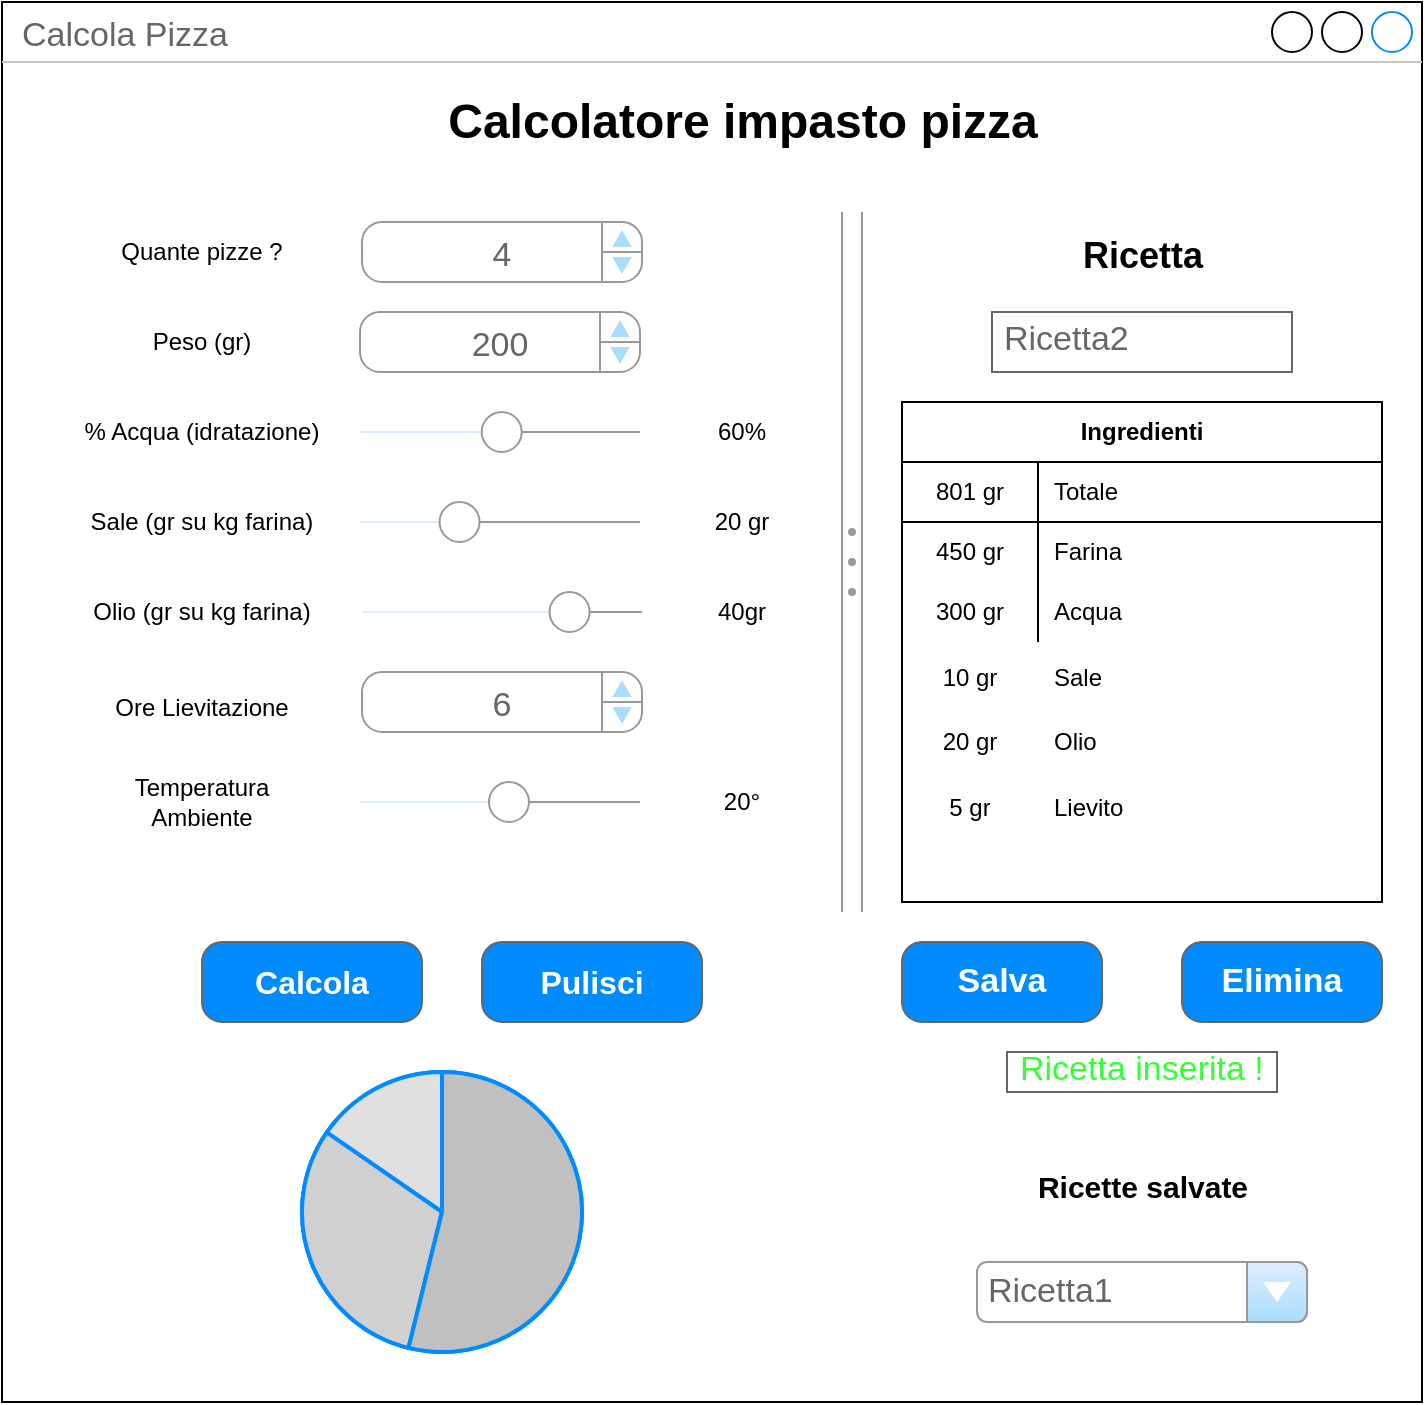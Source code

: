 <mxfile version="14.6.13" type="github" pages="2">
  <diagram id="ajXg00BSEDiz5AY4WQRb" name="Page-1">
    <mxGraphModel dx="1574" dy="1103" grid="1" gridSize="10" guides="1" tooltips="1" connect="1" arrows="1" fold="1" page="1" pageScale="1" pageWidth="827" pageHeight="1169" math="0" shadow="0">
      <root>
        <mxCell id="0" />
        <mxCell id="1" parent="0" />
        <mxCell id="noW3eaqpaG11b2CCaeyX-1" value="Calcola Pizza" style="strokeWidth=1;shadow=0;dashed=0;align=center;html=1;shape=mxgraph.mockup.containers.window;align=left;verticalAlign=top;spacingLeft=8;strokeColor2=#008cff;strokeColor3=#c4c4c4;fontColor=#666666;mainText=;fontSize=17;labelBackgroundColor=none;" parent="1" vertex="1">
          <mxGeometry x="140" y="50" width="710" height="700" as="geometry" />
        </mxCell>
        <mxCell id="noW3eaqpaG11b2CCaeyX-8" value="" style="verticalLabelPosition=bottom;shadow=0;dashed=0;align=center;html=1;verticalAlign=top;strokeWidth=1;shape=mxgraph.mockup.forms.horSlider;strokeColor=#999999;sliderStyle=basic;sliderPos=50.667;handleStyle=circle;fillColor2=#ddeeff;fillColor=#ffffff;" parent="1" vertex="1">
          <mxGeometry x="319" y="250" width="140" height="30" as="geometry" />
        </mxCell>
        <mxCell id="noW3eaqpaG11b2CCaeyX-9" value="&lt;p style=&quot;line-height: 0%&quot;&gt;4&lt;/p&gt;" style="strokeWidth=1;shadow=0;dashed=0;align=center;html=1;shape=mxgraph.mockup.forms.spinner;strokeColor=#999999;spinLayout=right;spinStyle=normal;adjStyle=triangle;fillColor=#aaddff;fontSize=17;fontColor=#666666;mainText=;html=1;overflow=fill;" parent="1" vertex="1">
          <mxGeometry x="320" y="160" width="140" height="30" as="geometry" />
        </mxCell>
        <mxCell id="noW3eaqpaG11b2CCaeyX-11" value="Calcolatore impasto pizza" style="text;strokeColor=none;fillColor=none;html=1;fontSize=24;fontStyle=1;verticalAlign=middle;align=center;" parent="1" vertex="1">
          <mxGeometry x="330" y="90" width="360" height="40" as="geometry" />
        </mxCell>
        <mxCell id="noW3eaqpaG11b2CCaeyX-12" value="Quante pizze ?" style="text;html=1;strokeColor=none;fillColor=none;align=center;verticalAlign=middle;whiteSpace=wrap;rounded=0;" parent="1" vertex="1">
          <mxGeometry x="180" y="160" width="120" height="30" as="geometry" />
        </mxCell>
        <mxCell id="noW3eaqpaG11b2CCaeyX-13" value="Peso (gr)" style="text;html=1;strokeColor=none;fillColor=none;align=center;verticalAlign=middle;whiteSpace=wrap;rounded=0;" parent="1" vertex="1">
          <mxGeometry x="180" y="205" width="120" height="30" as="geometry" />
        </mxCell>
        <mxCell id="noW3eaqpaG11b2CCaeyX-14" value="&lt;p style=&quot;line-height: 0%&quot;&gt;200&lt;/p&gt;" style="strokeWidth=1;shadow=0;dashed=0;align=center;html=1;shape=mxgraph.mockup.forms.spinner;strokeColor=#999999;spinLayout=right;spinStyle=normal;adjStyle=triangle;fillColor=#aaddff;fontSize=17;fontColor=#666666;mainText=;html=1;overflow=fill;" parent="1" vertex="1">
          <mxGeometry x="319" y="205" width="140" height="30" as="geometry" />
        </mxCell>
        <mxCell id="noW3eaqpaG11b2CCaeyX-16" value="% Acqua (idratazione)" style="text;html=1;strokeColor=none;fillColor=none;align=center;verticalAlign=middle;whiteSpace=wrap;rounded=0;" parent="1" vertex="1">
          <mxGeometry x="180" y="255" width="120" height="20" as="geometry" />
        </mxCell>
        <mxCell id="noW3eaqpaG11b2CCaeyX-17" value="60%" style="text;html=1;strokeColor=none;fillColor=none;align=center;verticalAlign=middle;whiteSpace=wrap;rounded=0;" parent="1" vertex="1">
          <mxGeometry x="490" y="255" width="40" height="20" as="geometry" />
        </mxCell>
        <mxCell id="noW3eaqpaG11b2CCaeyX-18" value="Sale (gr su kg farina)" style="text;html=1;strokeColor=none;fillColor=none;align=center;verticalAlign=middle;whiteSpace=wrap;rounded=0;" parent="1" vertex="1">
          <mxGeometry x="180" y="300" width="120" height="20" as="geometry" />
        </mxCell>
        <mxCell id="noW3eaqpaG11b2CCaeyX-19" value="" style="verticalLabelPosition=bottom;shadow=0;dashed=0;align=center;html=1;verticalAlign=top;strokeWidth=1;shape=mxgraph.mockup.forms.horSlider;strokeColor=#999999;sliderStyle=basic;sliderPos=34.444;handleStyle=circle;fillColor2=#ddeeff;fillColor=#ffffff;" parent="1" vertex="1">
          <mxGeometry x="319" y="295" width="140" height="30" as="geometry" />
        </mxCell>
        <mxCell id="noW3eaqpaG11b2CCaeyX-20" value="20 gr" style="text;html=1;strokeColor=none;fillColor=none;align=center;verticalAlign=middle;whiteSpace=wrap;rounded=0;" parent="1" vertex="1">
          <mxGeometry x="490" y="300" width="40" height="20" as="geometry" />
        </mxCell>
        <mxCell id="noW3eaqpaG11b2CCaeyX-21" value="Olio (gr su kg farina)" style="text;html=1;strokeColor=none;fillColor=none;align=center;verticalAlign=middle;whiteSpace=wrap;rounded=0;" parent="1" vertex="1">
          <mxGeometry x="180" y="345" width="120" height="20" as="geometry" />
        </mxCell>
        <mxCell id="noW3eaqpaG11b2CCaeyX-22" value="" style="verticalLabelPosition=bottom;shadow=0;dashed=0;align=center;html=1;verticalAlign=top;strokeWidth=1;shape=mxgraph.mockup.forms.horSlider;strokeColor=#999999;sliderStyle=basic;sliderPos=76;handleStyle=circle;fillColor2=#ddeeff;fillColor=#ffffff;" parent="1" vertex="1">
          <mxGeometry x="320" y="340" width="140" height="30" as="geometry" />
        </mxCell>
        <mxCell id="noW3eaqpaG11b2CCaeyX-23" value="40gr" style="text;html=1;strokeColor=none;fillColor=none;align=center;verticalAlign=middle;whiteSpace=wrap;rounded=0;" parent="1" vertex="1">
          <mxGeometry x="490" y="345" width="40" height="20" as="geometry" />
        </mxCell>
        <mxCell id="noW3eaqpaG11b2CCaeyX-24" value="Ore Lievitazione" style="text;html=1;strokeColor=none;fillColor=none;align=center;verticalAlign=middle;whiteSpace=wrap;rounded=0;" parent="1" vertex="1">
          <mxGeometry x="180" y="392.5" width="120" height="20" as="geometry" />
        </mxCell>
        <mxCell id="noW3eaqpaG11b2CCaeyX-26" value="&lt;p style=&quot;line-height: 0%&quot;&gt;6&lt;/p&gt;" style="strokeWidth=1;shadow=0;dashed=0;align=center;html=1;shape=mxgraph.mockup.forms.spinner;strokeColor=#999999;spinLayout=right;spinStyle=normal;adjStyle=triangle;fillColor=#aaddff;fontSize=17;fontColor=#666666;mainText=;html=1;overflow=fill;" parent="1" vertex="1">
          <mxGeometry x="320" y="385" width="140" height="30" as="geometry" />
        </mxCell>
        <mxCell id="noW3eaqpaG11b2CCaeyX-27" value="Temperatura Ambiente" style="text;html=1;strokeColor=none;fillColor=none;align=center;verticalAlign=middle;whiteSpace=wrap;rounded=0;" parent="1" vertex="1">
          <mxGeometry x="180" y="440" width="120" height="20" as="geometry" />
        </mxCell>
        <mxCell id="noW3eaqpaG11b2CCaeyX-28" value="" style="verticalLabelPosition=bottom;shadow=0;dashed=0;align=center;html=1;verticalAlign=top;strokeWidth=1;shape=mxgraph.mockup.forms.horSlider;strokeColor=#999999;sliderStyle=basic;sliderPos=53.444;handleStyle=circle;fillColor2=#ddeeff;fillColor=#ffffff;" parent="1" vertex="1">
          <mxGeometry x="319" y="435" width="140" height="30" as="geometry" />
        </mxCell>
        <mxCell id="noW3eaqpaG11b2CCaeyX-29" value="20°" style="text;html=1;strokeColor=none;fillColor=none;align=center;verticalAlign=middle;whiteSpace=wrap;rounded=0;" parent="1" vertex="1">
          <mxGeometry x="490" y="440" width="40" height="20" as="geometry" />
        </mxCell>
        <mxCell id="noW3eaqpaG11b2CCaeyX-32" value="" style="strokeWidth=1;shadow=0;dashed=0;align=center;html=1;shape=mxgraph.mockup.buttons.multiButton;fillColor=#008cff;strokeColor=#666666;mainText=;subText=;" parent="1" vertex="1">
          <mxGeometry x="240" y="520" width="110" height="40" as="geometry" />
        </mxCell>
        <mxCell id="noW3eaqpaG11b2CCaeyX-33" value="Calcola" style="strokeWidth=1;shadow=0;dashed=0;align=center;html=1;shape=mxgraph.mockup.anchor;fontSize=16;fontColor=#ffffff;fontStyle=1;whiteSpace=wrap;" parent="noW3eaqpaG11b2CCaeyX-32" vertex="1">
          <mxGeometry y="12" width="110.0" height="16" as="geometry" />
        </mxCell>
        <mxCell id="noW3eaqpaG11b2CCaeyX-34" value="" style="strokeWidth=1;shadow=0;dashed=0;align=center;html=1;shape=mxgraph.mockup.anchor;fontSize=12;fontColor=#ffffff;fontStyle=1;whiteSpace=wrap;" parent="noW3eaqpaG11b2CCaeyX-32" vertex="1">
          <mxGeometry y="24" width="110.0" height="8" as="geometry" />
        </mxCell>
        <mxCell id="noW3eaqpaG11b2CCaeyX-37" value="" style="verticalLabelPosition=bottom;shadow=0;dashed=0;align=center;html=1;verticalAlign=top;strokeWidth=1;shape=mxgraph.mockup.forms.splitter;strokeColor=#999999;direction=north;fillColor=#ffffff;" parent="1" vertex="1">
          <mxGeometry x="560" y="155" width="10" height="350" as="geometry" />
        </mxCell>
        <mxCell id="noW3eaqpaG11b2CCaeyX-38" value="&lt;font style=&quot;font-size: 18px&quot;&gt;Ricetta&lt;/font&gt;" style="text;strokeColor=none;fillColor=none;html=1;fontSize=24;fontStyle=1;verticalAlign=middle;align=center;" parent="1" vertex="1">
          <mxGeometry x="660" y="155" width="100" height="40" as="geometry" />
        </mxCell>
        <mxCell id="noW3eaqpaG11b2CCaeyX-86" value="Ingredienti" style="shape=table;html=1;whiteSpace=wrap;startSize=30;container=1;collapsible=0;childLayout=tableLayout;fixedRows=1;rowLines=0;fontStyle=1;align=center;fillColor=#ffffff;" parent="1" vertex="1">
          <mxGeometry x="590" y="250" width="240" height="250" as="geometry" />
        </mxCell>
        <mxCell id="noW3eaqpaG11b2CCaeyX-87" value="" style="shape=partialRectangle;html=1;whiteSpace=wrap;collapsible=0;dropTarget=0;pointerEvents=0;fillColor=none;top=0;left=0;bottom=1;right=0;points=[[0,0.5],[1,0.5]];portConstraint=eastwest;" parent="noW3eaqpaG11b2CCaeyX-86" vertex="1">
          <mxGeometry y="30" width="240" height="30" as="geometry" />
        </mxCell>
        <mxCell id="noW3eaqpaG11b2CCaeyX-88" value="801 gr" style="shape=partialRectangle;html=1;whiteSpace=wrap;connectable=0;fillColor=none;top=0;left=0;bottom=0;right=0;overflow=hidden;" parent="noW3eaqpaG11b2CCaeyX-87" vertex="1">
          <mxGeometry width="68" height="30" as="geometry" />
        </mxCell>
        <mxCell id="noW3eaqpaG11b2CCaeyX-89" value="Totale" style="shape=partialRectangle;html=1;whiteSpace=wrap;connectable=0;fillColor=none;top=0;left=0;bottom=0;right=0;align=left;spacingLeft=6;overflow=hidden;" parent="noW3eaqpaG11b2CCaeyX-87" vertex="1">
          <mxGeometry x="68" width="172" height="30" as="geometry" />
        </mxCell>
        <mxCell id="noW3eaqpaG11b2CCaeyX-90" value="" style="shape=partialRectangle;html=1;whiteSpace=wrap;collapsible=0;dropTarget=0;pointerEvents=0;fillColor=none;top=0;left=0;bottom=0;right=0;points=[[0,0.5],[1,0.5]];portConstraint=eastwest;" parent="noW3eaqpaG11b2CCaeyX-86" vertex="1">
          <mxGeometry y="60" width="240" height="30" as="geometry" />
        </mxCell>
        <mxCell id="noW3eaqpaG11b2CCaeyX-91" value="450 gr" style="shape=partialRectangle;html=1;whiteSpace=wrap;connectable=0;fillColor=none;top=0;left=0;bottom=0;right=0;overflow=hidden;" parent="noW3eaqpaG11b2CCaeyX-90" vertex="1">
          <mxGeometry width="68" height="30" as="geometry" />
        </mxCell>
        <mxCell id="noW3eaqpaG11b2CCaeyX-92" value="Farina" style="shape=partialRectangle;html=1;whiteSpace=wrap;connectable=0;fillColor=none;top=0;left=0;bottom=0;right=0;align=left;spacingLeft=6;overflow=hidden;" parent="noW3eaqpaG11b2CCaeyX-90" vertex="1">
          <mxGeometry x="68" width="172" height="30" as="geometry" />
        </mxCell>
        <mxCell id="noW3eaqpaG11b2CCaeyX-93" value="" style="shape=partialRectangle;html=1;whiteSpace=wrap;collapsible=0;dropTarget=0;pointerEvents=0;fillColor=none;top=0;left=0;bottom=0;right=0;points=[[0,0.5],[1,0.5]];portConstraint=eastwest;" parent="noW3eaqpaG11b2CCaeyX-86" vertex="1">
          <mxGeometry y="90" width="240" height="30" as="geometry" />
        </mxCell>
        <mxCell id="noW3eaqpaG11b2CCaeyX-94" value="300 gr" style="shape=partialRectangle;html=1;whiteSpace=wrap;connectable=0;fillColor=none;top=0;left=0;bottom=0;right=0;overflow=hidden;" parent="noW3eaqpaG11b2CCaeyX-93" vertex="1">
          <mxGeometry width="68" height="30" as="geometry" />
        </mxCell>
        <mxCell id="noW3eaqpaG11b2CCaeyX-95" value="Acqua" style="shape=partialRectangle;html=1;whiteSpace=wrap;connectable=0;fillColor=none;top=0;left=0;bottom=0;right=0;align=left;spacingLeft=6;overflow=hidden;" parent="noW3eaqpaG11b2CCaeyX-93" vertex="1">
          <mxGeometry x="68" width="172" height="30" as="geometry" />
        </mxCell>
        <mxCell id="noW3eaqpaG11b2CCaeyX-97" value="Sale" style="shape=partialRectangle;html=1;whiteSpace=wrap;connectable=0;fillColor=none;top=0;left=0;bottom=0;right=0;align=left;spacingLeft=6;overflow=hidden;" parent="1" vertex="1">
          <mxGeometry x="658" y="372.5" width="172" height="30" as="geometry" />
        </mxCell>
        <mxCell id="noW3eaqpaG11b2CCaeyX-99" value="Olio" style="shape=partialRectangle;html=1;whiteSpace=wrap;connectable=0;fillColor=none;top=0;left=0;bottom=0;right=0;align=left;spacingLeft=6;overflow=hidden;" parent="1" vertex="1">
          <mxGeometry x="658" y="407.5" width="172" height="25" as="geometry" />
        </mxCell>
        <mxCell id="noW3eaqpaG11b2CCaeyX-101" value="Lievito" style="shape=partialRectangle;html=1;whiteSpace=wrap;connectable=0;fillColor=none;top=0;left=0;bottom=0;right=0;align=left;spacingLeft=6;overflow=hidden;" parent="1" vertex="1">
          <mxGeometry x="658" y="437.5" width="172" height="30" as="geometry" />
        </mxCell>
        <mxCell id="noW3eaqpaG11b2CCaeyX-108" value="Elimina" style="strokeWidth=1;shadow=0;dashed=0;align=center;html=1;shape=mxgraph.mockup.buttons.button;strokeColor=#666666;fontColor=#ffffff;mainText=;buttonStyle=round;fontSize=17;fontStyle=1;fillColor=#008cff;whiteSpace=wrap;" parent="1" vertex="1">
          <mxGeometry x="730" y="520" width="100" height="40" as="geometry" />
        </mxCell>
        <mxCell id="noW3eaqpaG11b2CCaeyX-112" value="" style="strokeWidth=1;shadow=0;dashed=0;align=center;html=1;shape=mxgraph.mockup.buttons.multiButton;fillColor=#008cff;strokeColor=#666666;mainText=;subText=;" parent="1" vertex="1">
          <mxGeometry x="380" y="520" width="110" height="40" as="geometry" />
        </mxCell>
        <mxCell id="noW3eaqpaG11b2CCaeyX-113" value="Pulisci" style="strokeWidth=1;shadow=0;dashed=0;align=center;html=1;shape=mxgraph.mockup.anchor;fontSize=16;fontColor=#ffffff;fontStyle=1;whiteSpace=wrap;" parent="noW3eaqpaG11b2CCaeyX-112" vertex="1">
          <mxGeometry y="12" width="110.0" height="16" as="geometry" />
        </mxCell>
        <mxCell id="noW3eaqpaG11b2CCaeyX-114" value="" style="strokeWidth=1;shadow=0;dashed=0;align=center;html=1;shape=mxgraph.mockup.anchor;fontSize=12;fontColor=#ffffff;fontStyle=1;whiteSpace=wrap;" parent="noW3eaqpaG11b2CCaeyX-112" vertex="1">
          <mxGeometry y="24" width="110.0" height="8" as="geometry" />
        </mxCell>
        <mxCell id="noW3eaqpaG11b2CCaeyX-123" value="&lt;font style=&quot;font-size: 15px&quot;&gt;Ricette salvate&lt;/font&gt;" style="text;strokeColor=none;fillColor=none;html=1;fontSize=24;fontStyle=1;verticalAlign=middle;align=center;" parent="1" vertex="1">
          <mxGeometry x="660" y="620" width="100" height="40" as="geometry" />
        </mxCell>
        <mxCell id="o4ZFE7RzASbmnekn0rbI-10" value="10 gr" style="shape=partialRectangle;html=1;whiteSpace=wrap;connectable=0;fillColor=none;top=0;left=0;bottom=0;right=0;overflow=hidden;" parent="1" vertex="1">
          <mxGeometry x="590" y="372.5" width="68" height="30" as="geometry" />
        </mxCell>
        <mxCell id="o4ZFE7RzASbmnekn0rbI-11" value="20 gr" style="shape=partialRectangle;html=1;whiteSpace=wrap;connectable=0;fillColor=none;top=0;left=0;bottom=0;right=0;overflow=hidden;" parent="1" vertex="1">
          <mxGeometry x="590" y="405" width="68" height="30" as="geometry" />
        </mxCell>
        <mxCell id="o4ZFE7RzASbmnekn0rbI-12" value="5 gr" style="shape=partialRectangle;html=1;whiteSpace=wrap;connectable=0;fillColor=none;top=0;left=0;bottom=0;right=0;overflow=hidden;" parent="1" vertex="1">
          <mxGeometry x="590" y="437.5" width="68" height="30" as="geometry" />
        </mxCell>
        <mxCell id="JDFcK4a6PIi-8d-lu69J-1" value="Ricetta1" style="strokeWidth=1;shadow=0;dashed=0;align=center;html=1;shape=mxgraph.mockup.forms.comboBox;strokeColor=#999999;fillColor=#ddeeff;align=left;fillColor2=#aaddff;mainText=;fontColor=#666666;fontSize=17;spacingLeft=3;" vertex="1" parent="1">
          <mxGeometry x="627.5" y="680" width="165" height="30" as="geometry" />
        </mxCell>
        <mxCell id="JDFcK4a6PIi-8d-lu69J-2" value="Ricetta2" style="strokeWidth=1;shadow=0;dashed=0;align=center;html=1;shape=mxgraph.mockup.text.textBox;fontColor=#666666;align=left;fontSize=17;spacingLeft=4;spacingTop=-3;strokeColor=#666666;mainText=" vertex="1" parent="1">
          <mxGeometry x="635" y="205" width="150" height="30" as="geometry" />
        </mxCell>
        <mxCell id="JDFcK4a6PIi-8d-lu69J-3" value="" style="verticalLabelPosition=bottom;shadow=0;dashed=0;align=center;html=1;verticalAlign=top;strokeWidth=1;shape=mxgraph.mockup.graphics.pieChart;strokeColor=#008cff;parts=10,20,35;partColors=#e0e0e0,#d0d0d0,#c0c0c0,#b0b0b0,#a0a0a0;strokeWidth=2;" vertex="1" parent="1">
          <mxGeometry x="290" y="585" width="140" height="140" as="geometry" />
        </mxCell>
        <mxCell id="JDFcK4a6PIi-8d-lu69J-4" value="Salva" style="strokeWidth=1;shadow=0;dashed=0;align=center;html=1;shape=mxgraph.mockup.buttons.button;strokeColor=#666666;fontColor=#ffffff;mainText=;buttonStyle=round;fontSize=17;fontStyle=1;fillColor=#008cff;whiteSpace=wrap;" vertex="1" parent="1">
          <mxGeometry x="590" y="520" width="100" height="40" as="geometry" />
        </mxCell>
        <mxCell id="JDFcK4a6PIi-8d-lu69J-7" value="&lt;font color=&quot;#33ff33&quot;&gt;Ricetta inserita !&lt;/font&gt;" style="strokeWidth=1;shadow=0;dashed=0;align=center;html=1;shape=mxgraph.mockup.text.textBox;fontColor=#666666;align=left;fontSize=17;spacingLeft=4;spacingTop=-3;strokeColor=#666666;mainText=" vertex="1" parent="1">
          <mxGeometry x="642.5" y="575" width="135" height="20" as="geometry" />
        </mxCell>
      </root>
    </mxGraphModel>
  </diagram>
  <diagram name="Copy of Page-1" id="YOJ4Ybo7LzcgTFheg4Zg">
    <mxGraphModel dx="868" dy="460" grid="1" gridSize="10" guides="1" tooltips="1" connect="1" arrows="1" fold="1" page="1" pageScale="1" pageWidth="827" pageHeight="1169" math="0" shadow="0">
      <root>
        <mxCell id="CXC1woE-AF6r-k48G6cV-0" />
        <mxCell id="CXC1woE-AF6r-k48G6cV-1" parent="CXC1woE-AF6r-k48G6cV-0" />
        <mxCell id="CXC1woE-AF6r-k48G6cV-2" value="Calcola Pizza" style="strokeWidth=1;shadow=0;dashed=0;align=center;html=1;shape=mxgraph.mockup.containers.window;align=left;verticalAlign=top;spacingLeft=8;strokeColor2=#008cff;strokeColor3=#c4c4c4;fontColor=#666666;mainText=;fontSize=17;labelBackgroundColor=none;" vertex="1" parent="CXC1woE-AF6r-k48G6cV-1">
          <mxGeometry x="140" y="50" width="710" height="560" as="geometry" />
        </mxCell>
        <mxCell id="CXC1woE-AF6r-k48G6cV-3" value="" style="verticalLabelPosition=bottom;shadow=0;dashed=0;align=center;html=1;verticalAlign=top;strokeWidth=1;shape=mxgraph.mockup.forms.horSlider;strokeColor=#999999;sliderStyle=basic;sliderPos=50.667;handleStyle=circle;fillColor2=#ddeeff;fillColor=#ffffff;" vertex="1" parent="CXC1woE-AF6r-k48G6cV-1">
          <mxGeometry x="310" y="250" width="150" height="25" as="geometry" />
        </mxCell>
        <mxCell id="CXC1woE-AF6r-k48G6cV-4" value="4" style="strokeWidth=1;shadow=0;dashed=0;align=center;html=1;shape=mxgraph.mockup.forms.spinner;strokeColor=#999999;spinLayout=right;spinStyle=normal;adjStyle=triangle;fillColor=#aaddff;fontSize=17;fontColor=#666666;mainText=;html=1;overflow=fill;" vertex="1" parent="CXC1woE-AF6r-k48G6cV-1">
          <mxGeometry x="310" y="160" width="140" height="25" as="geometry" />
        </mxCell>
        <mxCell id="CXC1woE-AF6r-k48G6cV-5" value="Calcolatore impasto pizza" style="text;strokeColor=none;fillColor=none;html=1;fontSize=24;fontStyle=1;verticalAlign=middle;align=center;" vertex="1" parent="CXC1woE-AF6r-k48G6cV-1">
          <mxGeometry x="330" y="90" width="360" height="40" as="geometry" />
        </mxCell>
        <mxCell id="CXC1woE-AF6r-k48G6cV-6" value="Quante pizze ?" style="text;html=1;strokeColor=none;fillColor=none;align=center;verticalAlign=middle;whiteSpace=wrap;rounded=0;" vertex="1" parent="CXC1woE-AF6r-k48G6cV-1">
          <mxGeometry x="160" y="162.5" width="110" height="20" as="geometry" />
        </mxCell>
        <mxCell id="CXC1woE-AF6r-k48G6cV-7" value="Peso (gr)" style="text;html=1;strokeColor=none;fillColor=none;align=center;verticalAlign=middle;whiteSpace=wrap;rounded=0;" vertex="1" parent="CXC1woE-AF6r-k48G6cV-1">
          <mxGeometry x="160" y="205" width="110" height="20" as="geometry" />
        </mxCell>
        <mxCell id="CXC1woE-AF6r-k48G6cV-8" value="200" style="strokeWidth=1;shadow=0;dashed=0;align=center;html=1;shape=mxgraph.mockup.forms.spinner;strokeColor=#999999;spinLayout=right;spinStyle=normal;adjStyle=triangle;fillColor=#aaddff;fontSize=17;fontColor=#666666;mainText=;html=1;overflow=fill;" vertex="1" parent="CXC1woE-AF6r-k48G6cV-1">
          <mxGeometry x="310" y="205" width="140" height="25" as="geometry" />
        </mxCell>
        <mxCell id="CXC1woE-AF6r-k48G6cV-9" value="% Acqua (idratazione)" style="text;html=1;strokeColor=none;fillColor=none;align=center;verticalAlign=middle;whiteSpace=wrap;rounded=0;" vertex="1" parent="CXC1woE-AF6r-k48G6cV-1">
          <mxGeometry x="160" y="250" width="120" height="20" as="geometry" />
        </mxCell>
        <mxCell id="CXC1woE-AF6r-k48G6cV-10" value="60%" style="text;html=1;strokeColor=none;fillColor=none;align=center;verticalAlign=middle;whiteSpace=wrap;rounded=0;" vertex="1" parent="CXC1woE-AF6r-k48G6cV-1">
          <mxGeometry x="490" y="252.5" width="40" height="20" as="geometry" />
        </mxCell>
        <mxCell id="CXC1woE-AF6r-k48G6cV-11" value="Sale (gr su kg farina)" style="text;html=1;strokeColor=none;fillColor=none;align=center;verticalAlign=middle;whiteSpace=wrap;rounded=0;" vertex="1" parent="CXC1woE-AF6r-k48G6cV-1">
          <mxGeometry x="155" y="300" width="120" height="20" as="geometry" />
        </mxCell>
        <mxCell id="CXC1woE-AF6r-k48G6cV-12" value="" style="verticalLabelPosition=bottom;shadow=0;dashed=0;align=center;html=1;verticalAlign=top;strokeWidth=1;shape=mxgraph.mockup.forms.horSlider;strokeColor=#999999;sliderStyle=basic;sliderPos=25.333;handleStyle=circle;fillColor2=#ddeeff;fillColor=#ffffff;" vertex="1" parent="CXC1woE-AF6r-k48G6cV-1">
          <mxGeometry x="310" y="295" width="150" height="25" as="geometry" />
        </mxCell>
        <mxCell id="CXC1woE-AF6r-k48G6cV-13" value="20 gr" style="text;html=1;strokeColor=none;fillColor=none;align=center;verticalAlign=middle;whiteSpace=wrap;rounded=0;" vertex="1" parent="CXC1woE-AF6r-k48G6cV-1">
          <mxGeometry x="490" y="295" width="40" height="20" as="geometry" />
        </mxCell>
        <mxCell id="CXC1woE-AF6r-k48G6cV-14" value="Olio (gr su kg farina)" style="text;html=1;strokeColor=none;fillColor=none;align=center;verticalAlign=middle;whiteSpace=wrap;rounded=0;" vertex="1" parent="CXC1woE-AF6r-k48G6cV-1">
          <mxGeometry x="155" y="350" width="120" height="20" as="geometry" />
        </mxCell>
        <mxCell id="CXC1woE-AF6r-k48G6cV-15" value="" style="verticalLabelPosition=bottom;shadow=0;dashed=0;align=center;html=1;verticalAlign=top;strokeWidth=1;shape=mxgraph.mockup.forms.horSlider;strokeColor=#999999;sliderStyle=basic;sliderPos=76;handleStyle=circle;fillColor2=#ddeeff;fillColor=#ffffff;" vertex="1" parent="CXC1woE-AF6r-k48G6cV-1">
          <mxGeometry x="310" y="340" width="150" height="25" as="geometry" />
        </mxCell>
        <mxCell id="CXC1woE-AF6r-k48G6cV-16" value="40gr" style="text;html=1;strokeColor=none;fillColor=none;align=center;verticalAlign=middle;whiteSpace=wrap;rounded=0;" vertex="1" parent="CXC1woE-AF6r-k48G6cV-1">
          <mxGeometry x="490" y="340" width="40" height="20" as="geometry" />
        </mxCell>
        <mxCell id="CXC1woE-AF6r-k48G6cV-17" value="Ore Lievitazione" style="text;html=1;strokeColor=none;fillColor=none;align=center;verticalAlign=middle;whiteSpace=wrap;rounded=0;" vertex="1" parent="CXC1woE-AF6r-k48G6cV-1">
          <mxGeometry x="155" y="395" width="120" height="20" as="geometry" />
        </mxCell>
        <mxCell id="CXC1woE-AF6r-k48G6cV-18" value="6" style="strokeWidth=1;shadow=0;dashed=0;align=center;html=1;shape=mxgraph.mockup.forms.spinner;strokeColor=#999999;spinLayout=right;spinStyle=normal;adjStyle=triangle;fillColor=#aaddff;fontSize=17;fontColor=#666666;mainText=;html=1;overflow=fill;" vertex="1" parent="CXC1woE-AF6r-k48G6cV-1">
          <mxGeometry x="310" y="380" width="140" height="25" as="geometry" />
        </mxCell>
        <mxCell id="CXC1woE-AF6r-k48G6cV-19" value="Temperatura Ambiente" style="text;html=1;strokeColor=none;fillColor=none;align=center;verticalAlign=middle;whiteSpace=wrap;rounded=0;" vertex="1" parent="CXC1woE-AF6r-k48G6cV-1">
          <mxGeometry x="160" y="440" width="120" height="20" as="geometry" />
        </mxCell>
        <mxCell id="CXC1woE-AF6r-k48G6cV-20" value="" style="verticalLabelPosition=bottom;shadow=0;dashed=0;align=center;html=1;verticalAlign=top;strokeWidth=1;shape=mxgraph.mockup.forms.horSlider;strokeColor=#999999;sliderStyle=basic;sliderPos=76;handleStyle=circle;fillColor2=#ddeeff;fillColor=#ffffff;" vertex="1" parent="CXC1woE-AF6r-k48G6cV-1">
          <mxGeometry x="314" y="435" width="150" height="25" as="geometry" />
        </mxCell>
        <mxCell id="CXC1woE-AF6r-k48G6cV-21" value="20°" style="text;html=1;strokeColor=none;fillColor=none;align=center;verticalAlign=middle;whiteSpace=wrap;rounded=0;" vertex="1" parent="CXC1woE-AF6r-k48G6cV-1">
          <mxGeometry x="490" y="435" width="40" height="20" as="geometry" />
        </mxCell>
        <mxCell id="CXC1woE-AF6r-k48G6cV-22" value="Tipo pizza" style="text;html=1;strokeColor=none;fillColor=none;align=center;verticalAlign=middle;whiteSpace=wrap;rounded=0;" vertex="1" parent="CXC1woE-AF6r-k48G6cV-1">
          <mxGeometry x="155" y="490" width="120" height="20" as="geometry" />
        </mxCell>
        <mxCell id="CXC1woE-AF6r-k48G6cV-23" value="Pizza napoletana" style="strokeWidth=1;shadow=0;dashed=0;align=center;html=1;shape=mxgraph.mockup.forms.comboBox;strokeColor=#999999;fillColor=#ddeeff;align=left;fillColor2=#aaddff;mainText=;fontColor=#666666;fontSize=17;spacingLeft=3;" vertex="1" parent="CXC1woE-AF6r-k48G6cV-1">
          <mxGeometry x="314" y="490" width="176" height="20" as="geometry" />
        </mxCell>
        <mxCell id="CXC1woE-AF6r-k48G6cV-24" value="" style="strokeWidth=1;shadow=0;dashed=0;align=center;html=1;shape=mxgraph.mockup.buttons.multiButton;fillColor=#008cff;strokeColor=#666666;mainText=;subText=;" vertex="1" parent="CXC1woE-AF6r-k48G6cV-1">
          <mxGeometry x="260" y="535" width="110" height="50" as="geometry" />
        </mxCell>
        <mxCell id="CXC1woE-AF6r-k48G6cV-25" value="Calcola" style="strokeWidth=1;shadow=0;dashed=0;align=center;html=1;shape=mxgraph.mockup.anchor;fontSize=16;fontColor=#ffffff;fontStyle=1;whiteSpace=wrap;" vertex="1" parent="CXC1woE-AF6r-k48G6cV-24">
          <mxGeometry y="15" width="110.0" height="20" as="geometry" />
        </mxCell>
        <mxCell id="CXC1woE-AF6r-k48G6cV-26" value="" style="strokeWidth=1;shadow=0;dashed=0;align=center;html=1;shape=mxgraph.mockup.anchor;fontSize=12;fontColor=#ffffff;fontStyle=1;whiteSpace=wrap;" vertex="1" parent="CXC1woE-AF6r-k48G6cV-24">
          <mxGeometry y="30" width="110.0" height="10" as="geometry" />
        </mxCell>
        <mxCell id="CXC1woE-AF6r-k48G6cV-27" value="" style="verticalLabelPosition=bottom;shadow=0;dashed=0;align=center;html=1;verticalAlign=top;strokeWidth=1;shape=mxgraph.mockup.forms.splitter;strokeColor=#999999;direction=north;fillColor=#ffffff;" vertex="1" parent="CXC1woE-AF6r-k48G6cV-1">
          <mxGeometry x="560" y="155" width="10" height="350" as="geometry" />
        </mxCell>
        <mxCell id="CXC1woE-AF6r-k48G6cV-28" value="&lt;font style=&quot;font-size: 18px&quot;&gt;Ricetta&lt;/font&gt;" style="text;strokeColor=none;fillColor=none;html=1;fontSize=24;fontStyle=1;verticalAlign=middle;align=center;" vertex="1" parent="CXC1woE-AF6r-k48G6cV-1">
          <mxGeometry x="660" y="155" width="100" height="40" as="geometry" />
        </mxCell>
        <mxCell id="CXC1woE-AF6r-k48G6cV-29" value="ingredienti" style="shape=table;html=1;whiteSpace=wrap;startSize=30;container=1;collapsible=0;childLayout=tableLayout;fixedRows=1;rowLines=0;fontStyle=1;align=center;fillColor=#ffffff;" vertex="1" parent="CXC1woE-AF6r-k48G6cV-1">
          <mxGeometry x="590" y="220" width="210" height="220" as="geometry" />
        </mxCell>
        <mxCell id="CXC1woE-AF6r-k48G6cV-30" value="" style="shape=partialRectangle;html=1;whiteSpace=wrap;collapsible=0;dropTarget=0;pointerEvents=0;fillColor=none;top=0;left=0;bottom=1;right=0;points=[[0,0.5],[1,0.5]];portConstraint=eastwest;" vertex="1" parent="CXC1woE-AF6r-k48G6cV-29">
          <mxGeometry y="30" width="210" height="30" as="geometry" />
        </mxCell>
        <mxCell id="CXC1woE-AF6r-k48G6cV-31" value="801 gr" style="shape=partialRectangle;html=1;whiteSpace=wrap;connectable=0;fillColor=none;top=0;left=0;bottom=0;right=0;overflow=hidden;" vertex="1" parent="CXC1woE-AF6r-k48G6cV-30">
          <mxGeometry width="60" height="30" as="geometry" />
        </mxCell>
        <mxCell id="CXC1woE-AF6r-k48G6cV-32" value="Totale" style="shape=partialRectangle;html=1;whiteSpace=wrap;connectable=0;fillColor=none;top=0;left=0;bottom=0;right=0;align=left;spacingLeft=6;overflow=hidden;" vertex="1" parent="CXC1woE-AF6r-k48G6cV-30">
          <mxGeometry x="60" width="150" height="30" as="geometry" />
        </mxCell>
        <mxCell id="CXC1woE-AF6r-k48G6cV-33" value="" style="shape=partialRectangle;html=1;whiteSpace=wrap;collapsible=0;dropTarget=0;pointerEvents=0;fillColor=none;top=0;left=0;bottom=0;right=0;points=[[0,0.5],[1,0.5]];portConstraint=eastwest;" vertex="1" parent="CXC1woE-AF6r-k48G6cV-29">
          <mxGeometry y="60" width="210" height="30" as="geometry" />
        </mxCell>
        <mxCell id="CXC1woE-AF6r-k48G6cV-34" value="450 gr" style="shape=partialRectangle;html=1;whiteSpace=wrap;connectable=0;fillColor=none;top=0;left=0;bottom=0;right=0;overflow=hidden;" vertex="1" parent="CXC1woE-AF6r-k48G6cV-33">
          <mxGeometry width="60" height="30" as="geometry" />
        </mxCell>
        <mxCell id="CXC1woE-AF6r-k48G6cV-35" value="Farina" style="shape=partialRectangle;html=1;whiteSpace=wrap;connectable=0;fillColor=none;top=0;left=0;bottom=0;right=0;align=left;spacingLeft=6;overflow=hidden;" vertex="1" parent="CXC1woE-AF6r-k48G6cV-33">
          <mxGeometry x="60" width="150" height="30" as="geometry" />
        </mxCell>
        <mxCell id="CXC1woE-AF6r-k48G6cV-36" value="" style="shape=partialRectangle;html=1;whiteSpace=wrap;collapsible=0;dropTarget=0;pointerEvents=0;fillColor=none;top=0;left=0;bottom=0;right=0;points=[[0,0.5],[1,0.5]];portConstraint=eastwest;" vertex="1" parent="CXC1woE-AF6r-k48G6cV-29">
          <mxGeometry y="90" width="210" height="30" as="geometry" />
        </mxCell>
        <mxCell id="CXC1woE-AF6r-k48G6cV-37" value="300 gr" style="shape=partialRectangle;html=1;whiteSpace=wrap;connectable=0;fillColor=none;top=0;left=0;bottom=0;right=0;overflow=hidden;" vertex="1" parent="CXC1woE-AF6r-k48G6cV-36">
          <mxGeometry width="60" height="30" as="geometry" />
        </mxCell>
        <mxCell id="CXC1woE-AF6r-k48G6cV-38" value="Acqua" style="shape=partialRectangle;html=1;whiteSpace=wrap;connectable=0;fillColor=none;top=0;left=0;bottom=0;right=0;align=left;spacingLeft=6;overflow=hidden;" vertex="1" parent="CXC1woE-AF6r-k48G6cV-36">
          <mxGeometry x="60" width="150" height="30" as="geometry" />
        </mxCell>
        <mxCell id="CXC1woE-AF6r-k48G6cV-39" value="Sale" style="shape=partialRectangle;html=1;whiteSpace=wrap;connectable=0;fillColor=none;top=0;left=0;bottom=0;right=0;align=left;spacingLeft=6;overflow=hidden;" vertex="1" parent="CXC1woE-AF6r-k48G6cV-1">
          <mxGeometry x="650" y="340" width="140" height="25" as="geometry" />
        </mxCell>
        <mxCell id="CXC1woE-AF6r-k48G6cV-40" value="Olio" style="shape=partialRectangle;html=1;whiteSpace=wrap;connectable=0;fillColor=none;top=0;left=0;bottom=0;right=0;align=left;spacingLeft=6;overflow=hidden;" vertex="1" parent="CXC1woE-AF6r-k48G6cV-1">
          <mxGeometry x="650" y="367.5" width="140" height="25" as="geometry" />
        </mxCell>
        <mxCell id="CXC1woE-AF6r-k48G6cV-41" value="Lievito" style="shape=partialRectangle;html=1;whiteSpace=wrap;connectable=0;fillColor=none;top=0;left=0;bottom=0;right=0;align=left;spacingLeft=6;overflow=hidden;" vertex="1" parent="CXC1woE-AF6r-k48G6cV-1">
          <mxGeometry x="650" y="390" width="140" height="25" as="geometry" />
        </mxCell>
        <mxCell id="CXC1woE-AF6r-k48G6cV-42" value="10 gr" style="shape=partialRectangle;html=1;whiteSpace=wrap;connectable=0;fillColor=none;top=0;left=0;bottom=0;right=0;overflow=hidden;" vertex="1" parent="CXC1woE-AF6r-k48G6cV-1">
          <mxGeometry x="600" y="337.5" width="40" height="30" as="geometry" />
        </mxCell>
        <mxCell id="CXC1woE-AF6r-k48G6cV-43" value="20 gr" style="shape=partialRectangle;html=1;whiteSpace=wrap;connectable=0;fillColor=none;top=0;left=0;bottom=0;right=0;overflow=hidden;" vertex="1" parent="CXC1woE-AF6r-k48G6cV-1">
          <mxGeometry x="590" y="362.5" width="40" height="30" as="geometry" />
        </mxCell>
        <mxCell id="CXC1woE-AF6r-k48G6cV-44" value="5" style="shape=partialRectangle;html=1;whiteSpace=wrap;connectable=0;fillColor=none;top=0;left=0;bottom=0;right=0;overflow=hidden;" vertex="1" parent="CXC1woE-AF6r-k48G6cV-1">
          <mxGeometry x="590" y="387.5" width="40" height="30" as="geometry" />
        </mxCell>
        <mxCell id="CXC1woE-AF6r-k48G6cV-45" value="Salva" style="strokeWidth=1;shadow=0;dashed=0;align=center;html=1;shape=mxgraph.mockup.buttons.button;strokeColor=#666666;fontColor=#ffffff;mainText=;buttonStyle=round;fontSize=17;fontStyle=1;fillColor=#008cff;whiteSpace=wrap;" vertex="1" parent="CXC1woE-AF6r-k48G6cV-1">
          <mxGeometry x="610" y="450" width="80" height="30" as="geometry" />
        </mxCell>
        <mxCell id="CXC1woE-AF6r-k48G6cV-46" value="Elimina" style="strokeWidth=1;shadow=0;dashed=0;align=center;html=1;shape=mxgraph.mockup.buttons.button;strokeColor=#666666;fontColor=#ffffff;mainText=;buttonStyle=round;fontSize=17;fontStyle=1;fillColor=#008cff;whiteSpace=wrap;" vertex="1" parent="CXC1woE-AF6r-k48G6cV-1">
          <mxGeometry x="700" y="450" width="80" height="30" as="geometry" />
        </mxCell>
        <mxCell id="CXC1woE-AF6r-k48G6cV-47" value="" style="strokeWidth=1;shadow=0;dashed=0;align=center;html=1;shape=mxgraph.mockup.buttons.multiButton;fillColor=#008cff;strokeColor=#666666;mainText=;subText=;" vertex="1" parent="CXC1woE-AF6r-k48G6cV-1">
          <mxGeometry x="390" y="535" width="110" height="50" as="geometry" />
        </mxCell>
        <mxCell id="CXC1woE-AF6r-k48G6cV-48" value="Pulisci" style="strokeWidth=1;shadow=0;dashed=0;align=center;html=1;shape=mxgraph.mockup.anchor;fontSize=16;fontColor=#ffffff;fontStyle=1;whiteSpace=wrap;" vertex="1" parent="CXC1woE-AF6r-k48G6cV-47">
          <mxGeometry y="15" width="110.0" height="20" as="geometry" />
        </mxCell>
        <mxCell id="CXC1woE-AF6r-k48G6cV-49" value="" style="strokeWidth=1;shadow=0;dashed=0;align=center;html=1;shape=mxgraph.mockup.anchor;fontSize=12;fontColor=#ffffff;fontStyle=1;whiteSpace=wrap;" vertex="1" parent="CXC1woE-AF6r-k48G6cV-47">
          <mxGeometry y="30" width="110.0" height="10" as="geometry" />
        </mxCell>
        <mxCell id="CXC1woE-AF6r-k48G6cV-50" value="Napo6" style="strokeWidth=1;shadow=0;dashed=0;align=center;html=1;shape=mxgraph.mockup.forms.uRect;fontSize=17;fontColor=#666666;align=left;spacingLeft=5;strokeColor=#666666;fillColor=#ffffff;" vertex="1" parent="CXC1woE-AF6r-k48G6cV-1">
          <mxGeometry x="600" y="555" width="70" height="30" as="geometry" />
        </mxCell>
        <mxCell id="CXC1woE-AF6r-k48G6cV-51" value="Napo4" style="strokeWidth=1;shadow=0;dashed=0;align=center;html=1;shape=mxgraph.mockup.forms.uRect;fontSize=17;fontColor=#ffffff;align=left;spacingLeft=5;strokeColor=#008cff;fillColor=#008cff;" vertex="1" parent="CXC1woE-AF6r-k48G6cV-1">
          <mxGeometry x="675" y="555" width="70" height="30" as="geometry" />
        </mxCell>
        <mxCell id="CXC1woE-AF6r-k48G6cV-52" value="Teglia8" style="strokeWidth=1;shadow=0;dashed=0;align=center;html=1;shape=mxgraph.mockup.forms.uRect;fontSize=17;fontColor=#666666;align=left;spacingLeft=5;strokeColor=#666666;fillColor=#ffffff;" vertex="1" parent="CXC1woE-AF6r-k48G6cV-1">
          <mxGeometry x="750" y="555" width="70" height="30" as="geometry" />
        </mxCell>
        <mxCell id="CXC1woE-AF6r-k48G6cV-53" value="&lt;font style=&quot;font-size: 15px&quot;&gt;Ricette salvate&lt;/font&gt;" style="text;strokeColor=none;fillColor=none;html=1;fontSize=24;fontStyle=1;verticalAlign=middle;align=center;" vertex="1" parent="CXC1woE-AF6r-k48G6cV-1">
          <mxGeometry x="660" y="505" width="100" height="40" as="geometry" />
        </mxCell>
      </root>
    </mxGraphModel>
  </diagram>
</mxfile>

